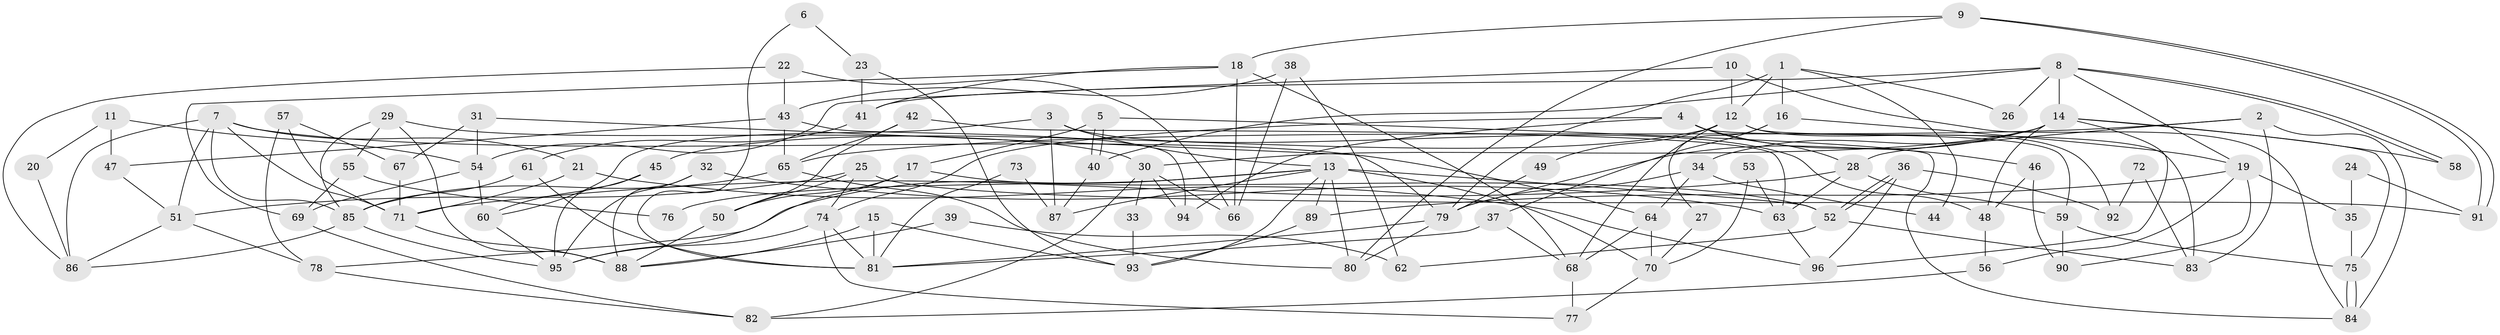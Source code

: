 // coarse degree distribution, {4: 0.15625, 6: 0.15625, 5: 0.15625, 2: 0.125, 9: 0.03125, 3: 0.25, 10: 0.015625, 8: 0.046875, 7: 0.0625}
// Generated by graph-tools (version 1.1) at 2025/24/03/03/25 07:24:04]
// undirected, 96 vertices, 192 edges
graph export_dot {
graph [start="1"]
  node [color=gray90,style=filled];
  1;
  2;
  3;
  4;
  5;
  6;
  7;
  8;
  9;
  10;
  11;
  12;
  13;
  14;
  15;
  16;
  17;
  18;
  19;
  20;
  21;
  22;
  23;
  24;
  25;
  26;
  27;
  28;
  29;
  30;
  31;
  32;
  33;
  34;
  35;
  36;
  37;
  38;
  39;
  40;
  41;
  42;
  43;
  44;
  45;
  46;
  47;
  48;
  49;
  50;
  51;
  52;
  53;
  54;
  55;
  56;
  57;
  58;
  59;
  60;
  61;
  62;
  63;
  64;
  65;
  66;
  67;
  68;
  69;
  70;
  71;
  72;
  73;
  74;
  75;
  76;
  77;
  78;
  79;
  80;
  81;
  82;
  83;
  84;
  85;
  86;
  87;
  88;
  89;
  90;
  91;
  92;
  93;
  94;
  95;
  96;
  1 -- 79;
  1 -- 16;
  1 -- 12;
  1 -- 26;
  1 -- 44;
  2 -- 84;
  2 -- 28;
  2 -- 65;
  2 -- 83;
  3 -- 13;
  3 -- 60;
  3 -- 48;
  3 -- 87;
  4 -- 74;
  4 -- 59;
  4 -- 28;
  4 -- 46;
  4 -- 94;
  5 -- 40;
  5 -- 40;
  5 -- 84;
  5 -- 17;
  6 -- 81;
  6 -- 23;
  7 -- 85;
  7 -- 64;
  7 -- 21;
  7 -- 51;
  7 -- 71;
  7 -- 86;
  8 -- 58;
  8 -- 58;
  8 -- 40;
  8 -- 14;
  8 -- 19;
  8 -- 26;
  8 -- 41;
  9 -- 80;
  9 -- 91;
  9 -- 91;
  9 -- 18;
  10 -- 12;
  10 -- 54;
  10 -- 84;
  11 -- 47;
  11 -- 54;
  11 -- 20;
  12 -- 83;
  12 -- 45;
  12 -- 49;
  12 -- 68;
  12 -- 92;
  13 -- 93;
  13 -- 52;
  13 -- 70;
  13 -- 76;
  13 -- 78;
  13 -- 80;
  13 -- 87;
  13 -- 89;
  14 -- 30;
  14 -- 34;
  14 -- 48;
  14 -- 58;
  14 -- 75;
  14 -- 79;
  14 -- 96;
  15 -- 81;
  15 -- 88;
  15 -- 93;
  16 -- 37;
  16 -- 19;
  16 -- 27;
  17 -- 95;
  17 -- 50;
  17 -- 52;
  18 -- 41;
  18 -- 66;
  18 -- 68;
  18 -- 69;
  19 -- 90;
  19 -- 35;
  19 -- 56;
  19 -- 89;
  20 -- 86;
  21 -- 96;
  21 -- 71;
  22 -- 66;
  22 -- 86;
  22 -- 43;
  23 -- 93;
  23 -- 41;
  24 -- 91;
  24 -- 35;
  25 -- 50;
  25 -- 51;
  25 -- 74;
  25 -- 91;
  27 -- 70;
  28 -- 71;
  28 -- 59;
  28 -- 63;
  29 -- 30;
  29 -- 88;
  29 -- 55;
  29 -- 85;
  30 -- 94;
  30 -- 82;
  30 -- 33;
  30 -- 66;
  31 -- 79;
  31 -- 67;
  31 -- 54;
  32 -- 95;
  32 -- 63;
  32 -- 88;
  33 -- 93;
  34 -- 79;
  34 -- 44;
  34 -- 64;
  35 -- 75;
  36 -- 96;
  36 -- 52;
  36 -- 52;
  36 -- 92;
  37 -- 81;
  37 -- 68;
  38 -- 66;
  38 -- 43;
  38 -- 62;
  39 -- 88;
  39 -- 62;
  40 -- 87;
  41 -- 61;
  42 -- 50;
  42 -- 65;
  42 -- 63;
  43 -- 65;
  43 -- 47;
  43 -- 94;
  45 -- 95;
  45 -- 60;
  46 -- 48;
  46 -- 90;
  47 -- 51;
  48 -- 56;
  49 -- 79;
  50 -- 88;
  51 -- 78;
  51 -- 86;
  52 -- 62;
  52 -- 83;
  53 -- 63;
  53 -- 70;
  54 -- 60;
  54 -- 69;
  55 -- 69;
  55 -- 76;
  56 -- 82;
  57 -- 78;
  57 -- 71;
  57 -- 67;
  59 -- 75;
  59 -- 90;
  60 -- 95;
  61 -- 85;
  61 -- 81;
  63 -- 96;
  64 -- 68;
  64 -- 70;
  65 -- 85;
  65 -- 80;
  67 -- 71;
  68 -- 77;
  69 -- 82;
  70 -- 77;
  71 -- 88;
  72 -- 83;
  72 -- 92;
  73 -- 87;
  73 -- 81;
  74 -- 77;
  74 -- 81;
  74 -- 95;
  75 -- 84;
  75 -- 84;
  78 -- 82;
  79 -- 80;
  79 -- 81;
  85 -- 86;
  85 -- 95;
  89 -- 93;
}
